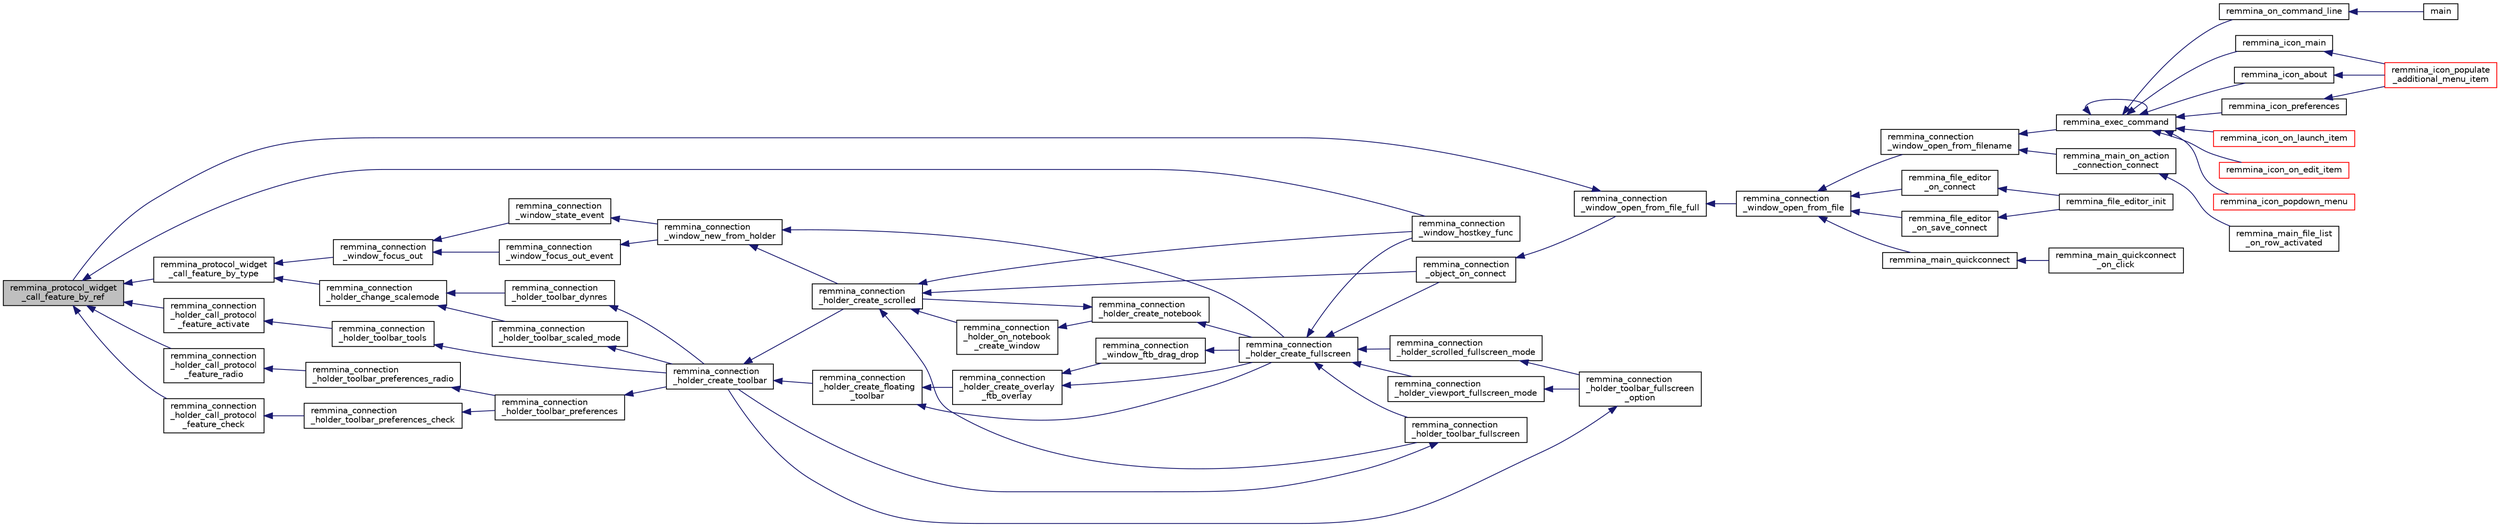 digraph "remmina_protocol_widget_call_feature_by_ref"
{
  edge [fontname="Helvetica",fontsize="10",labelfontname="Helvetica",labelfontsize="10"];
  node [fontname="Helvetica",fontsize="10",shape=record];
  rankdir="LR";
  Node266 [label="remmina_protocol_widget\l_call_feature_by_ref",height=0.2,width=0.4,color="black", fillcolor="grey75", style="filled", fontcolor="black"];
  Node266 -> Node267 [dir="back",color="midnightblue",fontsize="10",style="solid",fontname="Helvetica"];
  Node267 [label="remmina_connection\l_holder_call_protocol\l_feature_radio",height=0.2,width=0.4,color="black", fillcolor="white", style="filled",URL="$remmina__connection__window_8c.html#a86280cb973101817f7410af393bc2f98"];
  Node267 -> Node268 [dir="back",color="midnightblue",fontsize="10",style="solid",fontname="Helvetica"];
  Node268 [label="remmina_connection\l_holder_toolbar_preferences_radio",height=0.2,width=0.4,color="black", fillcolor="white", style="filled",URL="$remmina__connection__window_8c.html#a1ddab4aacc284c606ab237eae9c0b5a9"];
  Node268 -> Node269 [dir="back",color="midnightblue",fontsize="10",style="solid",fontname="Helvetica"];
  Node269 [label="remmina_connection\l_holder_toolbar_preferences",height=0.2,width=0.4,color="black", fillcolor="white", style="filled",URL="$remmina__connection__window_8c.html#a78ec7d6e66d6e6569c1a9a0230c74bc8"];
  Node269 -> Node270 [dir="back",color="midnightblue",fontsize="10",style="solid",fontname="Helvetica"];
  Node270 [label="remmina_connection\l_holder_create_toolbar",height=0.2,width=0.4,color="black", fillcolor="white", style="filled",URL="$remmina__connection__window_8c.html#af8138da72278e9e9000276e08a6fd984"];
  Node270 -> Node271 [dir="back",color="midnightblue",fontsize="10",style="solid",fontname="Helvetica"];
  Node271 [label="remmina_connection\l_holder_create_floating\l_toolbar",height=0.2,width=0.4,color="black", fillcolor="white", style="filled",URL="$remmina__connection__window_8c.html#a967dca6c1876afc3e6bcb763f9709d43"];
  Node271 -> Node272 [dir="back",color="midnightblue",fontsize="10",style="solid",fontname="Helvetica"];
  Node272 [label="remmina_connection\l_holder_create_overlay\l_ftb_overlay",height=0.2,width=0.4,color="black", fillcolor="white", style="filled",URL="$remmina__connection__window_8c.html#ab2edcb806312b3367c70fbb13c383ae0"];
  Node272 -> Node273 [dir="back",color="midnightblue",fontsize="10",style="solid",fontname="Helvetica"];
  Node273 [label="remmina_connection\l_window_ftb_drag_drop",height=0.2,width=0.4,color="black", fillcolor="white", style="filled",URL="$remmina__connection__window_8c.html#a15c9b2bd929f8f2bb64d0bb6fa60f067"];
  Node273 -> Node274 [dir="back",color="midnightblue",fontsize="10",style="solid",fontname="Helvetica"];
  Node274 [label="remmina_connection\l_holder_create_fullscreen",height=0.2,width=0.4,color="black", fillcolor="white", style="filled",URL="$remmina__connection__window_8c.html#ae67ca4d276339723c1ff87fc224eaccf"];
  Node274 -> Node275 [dir="back",color="midnightblue",fontsize="10",style="solid",fontname="Helvetica"];
  Node275 [label="remmina_connection\l_holder_toolbar_fullscreen",height=0.2,width=0.4,color="black", fillcolor="white", style="filled",URL="$remmina__connection__window_8c.html#a02ac20f50f1b7b816bd7208127efdbee"];
  Node275 -> Node270 [dir="back",color="midnightblue",fontsize="10",style="solid",fontname="Helvetica"];
  Node274 -> Node276 [dir="back",color="midnightblue",fontsize="10",style="solid",fontname="Helvetica"];
  Node276 [label="remmina_connection\l_holder_viewport_fullscreen_mode",height=0.2,width=0.4,color="black", fillcolor="white", style="filled",URL="$remmina__connection__window_8c.html#a0e99d0ff8c39f2c6de508eee9ef498c5"];
  Node276 -> Node277 [dir="back",color="midnightblue",fontsize="10",style="solid",fontname="Helvetica"];
  Node277 [label="remmina_connection\l_holder_toolbar_fullscreen\l_option",height=0.2,width=0.4,color="black", fillcolor="white", style="filled",URL="$remmina__connection__window_8c.html#a1415cdcbed0e6fe9a7978586bf132207"];
  Node277 -> Node270 [dir="back",color="midnightblue",fontsize="10",style="solid",fontname="Helvetica"];
  Node274 -> Node278 [dir="back",color="midnightblue",fontsize="10",style="solid",fontname="Helvetica"];
  Node278 [label="remmina_connection\l_holder_scrolled_fullscreen_mode",height=0.2,width=0.4,color="black", fillcolor="white", style="filled",URL="$remmina__connection__window_8c.html#aa25cae5c0e15e13b817b925e42a044a9"];
  Node278 -> Node277 [dir="back",color="midnightblue",fontsize="10",style="solid",fontname="Helvetica"];
  Node274 -> Node279 [dir="back",color="midnightblue",fontsize="10",style="solid",fontname="Helvetica"];
  Node279 [label="remmina_connection\l_window_hostkey_func",height=0.2,width=0.4,color="black", fillcolor="white", style="filled",URL="$remmina__connection__window_8c.html#abef663d930076deb3105f86dabe2a9c3"];
  Node274 -> Node280 [dir="back",color="midnightblue",fontsize="10",style="solid",fontname="Helvetica"];
  Node280 [label="remmina_connection\l_object_on_connect",height=0.2,width=0.4,color="black", fillcolor="white", style="filled",URL="$remmina__connection__window_8c.html#a0ad685a873ecef95ec13caba17e0c22e"];
  Node280 -> Node281 [dir="back",color="midnightblue",fontsize="10",style="solid",fontname="Helvetica"];
  Node281 [label="remmina_connection\l_window_open_from_file_full",height=0.2,width=0.4,color="black", fillcolor="white", style="filled",URL="$remmina__connection__window_8h.html#adbf2b670ca3bae96a99cb0b36021a961"];
  Node281 -> Node282 [dir="back",color="midnightblue",fontsize="10",style="solid",fontname="Helvetica"];
  Node282 [label="remmina_connection\l_window_open_from_file",height=0.2,width=0.4,color="black", fillcolor="white", style="filled",URL="$remmina__connection__window_8h.html#a1c7f722a89609523cc4de079cc82f23c"];
  Node282 -> Node283 [dir="back",color="midnightblue",fontsize="10",style="solid",fontname="Helvetica"];
  Node283 [label="remmina_connection\l_window_open_from_filename",height=0.2,width=0.4,color="black", fillcolor="white", style="filled",URL="$remmina__connection__window_8h.html#ab0ed27ef360efc7d92906cbabf9da5db"];
  Node283 -> Node284 [dir="back",color="midnightblue",fontsize="10",style="solid",fontname="Helvetica"];
  Node284 [label="remmina_exec_command",height=0.2,width=0.4,color="black", fillcolor="white", style="filled",URL="$remmina__exec_8h.html#a424cabdcff647797061e7482049d62a7"];
  Node284 -> Node285 [dir="back",color="midnightblue",fontsize="10",style="solid",fontname="Helvetica"];
  Node285 [label="remmina_on_command_line",height=0.2,width=0.4,color="black", fillcolor="white", style="filled",URL="$remmina_8c.html#aeb286fc5bd52ab5382ab8cb495dc2914"];
  Node285 -> Node286 [dir="back",color="midnightblue",fontsize="10",style="solid",fontname="Helvetica"];
  Node286 [label="main",height=0.2,width=0.4,color="black", fillcolor="white", style="filled",URL="$remmina_8c.html#a0ddf1224851353fc92bfbff6f499fa97"];
  Node284 -> Node284 [dir="back",color="midnightblue",fontsize="10",style="solid",fontname="Helvetica"];
  Node284 -> Node287 [dir="back",color="midnightblue",fontsize="10",style="solid",fontname="Helvetica"];
  Node287 [label="remmina_icon_main",height=0.2,width=0.4,color="black", fillcolor="white", style="filled",URL="$remmina__icon_8c.html#a920476110ab6410c8fc8cf734109e497"];
  Node287 -> Node288 [dir="back",color="midnightblue",fontsize="10",style="solid",fontname="Helvetica"];
  Node288 [label="remmina_icon_populate\l_additional_menu_item",height=0.2,width=0.4,color="red", fillcolor="white", style="filled",URL="$remmina__icon_8c.html#a8aaf73ed94cf20dcce1c7be26262cb56"];
  Node284 -> Node298 [dir="back",color="midnightblue",fontsize="10",style="solid",fontname="Helvetica"];
  Node298 [label="remmina_icon_preferences",height=0.2,width=0.4,color="black", fillcolor="white", style="filled",URL="$remmina__icon_8c.html#ad3b0e3d12e4854eae05b1afea19da404"];
  Node298 -> Node288 [dir="back",color="midnightblue",fontsize="10",style="solid",fontname="Helvetica"];
  Node284 -> Node299 [dir="back",color="midnightblue",fontsize="10",style="solid",fontname="Helvetica"];
  Node299 [label="remmina_icon_about",height=0.2,width=0.4,color="black", fillcolor="white", style="filled",URL="$remmina__icon_8c.html#a5cdf1958ef01e49889bcee2e90e2cf71"];
  Node299 -> Node288 [dir="back",color="midnightblue",fontsize="10",style="solid",fontname="Helvetica"];
  Node284 -> Node300 [dir="back",color="midnightblue",fontsize="10",style="solid",fontname="Helvetica"];
  Node300 [label="remmina_icon_on_launch_item",height=0.2,width=0.4,color="red", fillcolor="white", style="filled",URL="$remmina__icon_8c.html#ad1699688680e12abcfd5c74dd2f76d83"];
  Node284 -> Node303 [dir="back",color="midnightblue",fontsize="10",style="solid",fontname="Helvetica"];
  Node303 [label="remmina_icon_on_edit_item",height=0.2,width=0.4,color="red", fillcolor="white", style="filled",URL="$remmina__icon_8c.html#af8708120906a8dc41a7998ebf9ecd129"];
  Node284 -> Node304 [dir="back",color="midnightblue",fontsize="10",style="solid",fontname="Helvetica"];
  Node304 [label="remmina_icon_popdown_menu",height=0.2,width=0.4,color="red", fillcolor="white", style="filled",URL="$remmina__icon_8c.html#a444be76e3c3a065279c5f9abc7fae833"];
  Node283 -> Node305 [dir="back",color="midnightblue",fontsize="10",style="solid",fontname="Helvetica"];
  Node305 [label="remmina_main_on_action\l_connection_connect",height=0.2,width=0.4,color="black", fillcolor="white", style="filled",URL="$remmina__main_8c.html#ae023d1cb099a4f7bee79f13760566cbf"];
  Node305 -> Node306 [dir="back",color="midnightblue",fontsize="10",style="solid",fontname="Helvetica"];
  Node306 [label="remmina_main_file_list\l_on_row_activated",height=0.2,width=0.4,color="black", fillcolor="white", style="filled",URL="$remmina__main_8c.html#aba1a89a2400c5cc8373c6bd34602ac10"];
  Node282 -> Node307 [dir="back",color="midnightblue",fontsize="10",style="solid",fontname="Helvetica"];
  Node307 [label="remmina_file_editor\l_on_connect",height=0.2,width=0.4,color="black", fillcolor="white", style="filled",URL="$remmina__file__editor_8c.html#a73b8581fd1fd77532b748d91a2951f25"];
  Node307 -> Node291 [dir="back",color="midnightblue",fontsize="10",style="solid",fontname="Helvetica"];
  Node291 [label="remmina_file_editor_init",height=0.2,width=0.4,color="black", fillcolor="white", style="filled",URL="$remmina__file__editor_8c.html#a9afd8d41c66f547320930eb331f3124d"];
  Node282 -> Node292 [dir="back",color="midnightblue",fontsize="10",style="solid",fontname="Helvetica"];
  Node292 [label="remmina_file_editor\l_on_save_connect",height=0.2,width=0.4,color="black", fillcolor="white", style="filled",URL="$remmina__file__editor_8c.html#a57224f3f69f04f398de563b71be6b18e"];
  Node292 -> Node291 [dir="back",color="midnightblue",fontsize="10",style="solid",fontname="Helvetica"];
  Node282 -> Node308 [dir="back",color="midnightblue",fontsize="10",style="solid",fontname="Helvetica"];
  Node308 [label="remmina_main_quickconnect",height=0.2,width=0.4,color="black", fillcolor="white", style="filled",URL="$remmina__main_8c.html#a802458852abacebfb16f1f4295806a01"];
  Node308 -> Node309 [dir="back",color="midnightblue",fontsize="10",style="solid",fontname="Helvetica"];
  Node309 [label="remmina_main_quickconnect\l_on_click",height=0.2,width=0.4,color="black", fillcolor="white", style="filled",URL="$remmina__main_8c.html#a210e9e04c7c97cc86412044de31f659d"];
  Node281 -> Node266 [dir="back",color="midnightblue",fontsize="10",style="solid",fontname="Helvetica"];
  Node272 -> Node274 [dir="back",color="midnightblue",fontsize="10",style="solid",fontname="Helvetica"];
  Node271 -> Node274 [dir="back",color="midnightblue",fontsize="10",style="solid",fontname="Helvetica"];
  Node270 -> Node310 [dir="back",color="midnightblue",fontsize="10",style="solid",fontname="Helvetica"];
  Node310 [label="remmina_connection\l_holder_create_scrolled",height=0.2,width=0.4,color="black", fillcolor="white", style="filled",URL="$remmina__connection__window_8c.html#a57b3656c37df65d276ddd50a16906dc7"];
  Node310 -> Node275 [dir="back",color="midnightblue",fontsize="10",style="solid",fontname="Helvetica"];
  Node310 -> Node311 [dir="back",color="midnightblue",fontsize="10",style="solid",fontname="Helvetica"];
  Node311 [label="remmina_connection\l_holder_on_notebook\l_create_window",height=0.2,width=0.4,color="black", fillcolor="white", style="filled",URL="$remmina__connection__window_8c.html#a2f5fc595c1aad851962aa58e2009bcce"];
  Node311 -> Node312 [dir="back",color="midnightblue",fontsize="10",style="solid",fontname="Helvetica"];
  Node312 [label="remmina_connection\l_holder_create_notebook",height=0.2,width=0.4,color="black", fillcolor="white", style="filled",URL="$remmina__connection__window_8c.html#ae616dc409c5775dc73d9a83c1f081705"];
  Node312 -> Node310 [dir="back",color="midnightblue",fontsize="10",style="solid",fontname="Helvetica"];
  Node312 -> Node274 [dir="back",color="midnightblue",fontsize="10",style="solid",fontname="Helvetica"];
  Node310 -> Node279 [dir="back",color="midnightblue",fontsize="10",style="solid",fontname="Helvetica"];
  Node310 -> Node280 [dir="back",color="midnightblue",fontsize="10",style="solid",fontname="Helvetica"];
  Node266 -> Node313 [dir="back",color="midnightblue",fontsize="10",style="solid",fontname="Helvetica"];
  Node313 [label="remmina_connection\l_holder_call_protocol\l_feature_check",height=0.2,width=0.4,color="black", fillcolor="white", style="filled",URL="$remmina__connection__window_8c.html#a8d924ded7fe147df8b5f113e2fb1d6e7"];
  Node313 -> Node314 [dir="back",color="midnightblue",fontsize="10",style="solid",fontname="Helvetica"];
  Node314 [label="remmina_connection\l_holder_toolbar_preferences_check",height=0.2,width=0.4,color="black", fillcolor="white", style="filled",URL="$remmina__connection__window_8c.html#ada0dce340f5f1484c496a2357e8a2c69"];
  Node314 -> Node269 [dir="back",color="midnightblue",fontsize="10",style="solid",fontname="Helvetica"];
  Node266 -> Node315 [dir="back",color="midnightblue",fontsize="10",style="solid",fontname="Helvetica"];
  Node315 [label="remmina_connection\l_holder_call_protocol\l_feature_activate",height=0.2,width=0.4,color="black", fillcolor="white", style="filled",URL="$remmina__connection__window_8c.html#a4507b43c6fd10bc68d9512c6b253a552"];
  Node315 -> Node316 [dir="back",color="midnightblue",fontsize="10",style="solid",fontname="Helvetica"];
  Node316 [label="remmina_connection\l_holder_toolbar_tools",height=0.2,width=0.4,color="black", fillcolor="white", style="filled",URL="$remmina__connection__window_8c.html#a51cc0b2274049920f67c71047bd76213"];
  Node316 -> Node270 [dir="back",color="midnightblue",fontsize="10",style="solid",fontname="Helvetica"];
  Node266 -> Node279 [dir="back",color="midnightblue",fontsize="10",style="solid",fontname="Helvetica"];
  Node266 -> Node317 [dir="back",color="midnightblue",fontsize="10",style="solid",fontname="Helvetica"];
  Node317 [label="remmina_protocol_widget\l_call_feature_by_type",height=0.2,width=0.4,color="black", fillcolor="white", style="filled",URL="$remmina__protocol__widget_8h.html#a6a630e96e5b914d60d678ae8eaad4cd9"];
  Node317 -> Node318 [dir="back",color="midnightblue",fontsize="10",style="solid",fontname="Helvetica"];
  Node318 [label="remmina_connection\l_holder_change_scalemode",height=0.2,width=0.4,color="black", fillcolor="white", style="filled",URL="$remmina__connection__window_8c.html#a5565ebedf82eb9f2d54b7f447b4c930e"];
  Node318 -> Node319 [dir="back",color="midnightblue",fontsize="10",style="solid",fontname="Helvetica"];
  Node319 [label="remmina_connection\l_holder_toolbar_dynres",height=0.2,width=0.4,color="black", fillcolor="white", style="filled",URL="$remmina__connection__window_8c.html#a576e3800c7371f63b27e3832848ac4e5"];
  Node319 -> Node270 [dir="back",color="midnightblue",fontsize="10",style="solid",fontname="Helvetica"];
  Node318 -> Node320 [dir="back",color="midnightblue",fontsize="10",style="solid",fontname="Helvetica"];
  Node320 [label="remmina_connection\l_holder_toolbar_scaled_mode",height=0.2,width=0.4,color="black", fillcolor="white", style="filled",URL="$remmina__connection__window_8c.html#ad6136dd7c0867a5a5f1c0b0645632ee4"];
  Node320 -> Node270 [dir="back",color="midnightblue",fontsize="10",style="solid",fontname="Helvetica"];
  Node317 -> Node321 [dir="back",color="midnightblue",fontsize="10",style="solid",fontname="Helvetica"];
  Node321 [label="remmina_connection\l_window_focus_out",height=0.2,width=0.4,color="black", fillcolor="white", style="filled",URL="$remmina__connection__window_8c.html#a8c242e0a7ee57ed79099c330d696b43f"];
  Node321 -> Node322 [dir="back",color="midnightblue",fontsize="10",style="solid",fontname="Helvetica"];
  Node322 [label="remmina_connection\l_window_focus_out_event",height=0.2,width=0.4,color="black", fillcolor="white", style="filled",URL="$remmina__connection__window_8c.html#a539828a1dd435bee083d82136691176c"];
  Node322 -> Node323 [dir="back",color="midnightblue",fontsize="10",style="solid",fontname="Helvetica"];
  Node323 [label="remmina_connection\l_window_new_from_holder",height=0.2,width=0.4,color="black", fillcolor="white", style="filled",URL="$remmina__connection__window_8c.html#a0ff4775a640861c11f2bc9f4e4680ed5"];
  Node323 -> Node310 [dir="back",color="midnightblue",fontsize="10",style="solid",fontname="Helvetica"];
  Node323 -> Node274 [dir="back",color="midnightblue",fontsize="10",style="solid",fontname="Helvetica"];
  Node321 -> Node324 [dir="back",color="midnightblue",fontsize="10",style="solid",fontname="Helvetica"];
  Node324 [label="remmina_connection\l_window_state_event",height=0.2,width=0.4,color="black", fillcolor="white", style="filled",URL="$remmina__connection__window_8c.html#a174d5b1e983a96c98aae2e8078f462bd"];
  Node324 -> Node323 [dir="back",color="midnightblue",fontsize="10",style="solid",fontname="Helvetica"];
}
